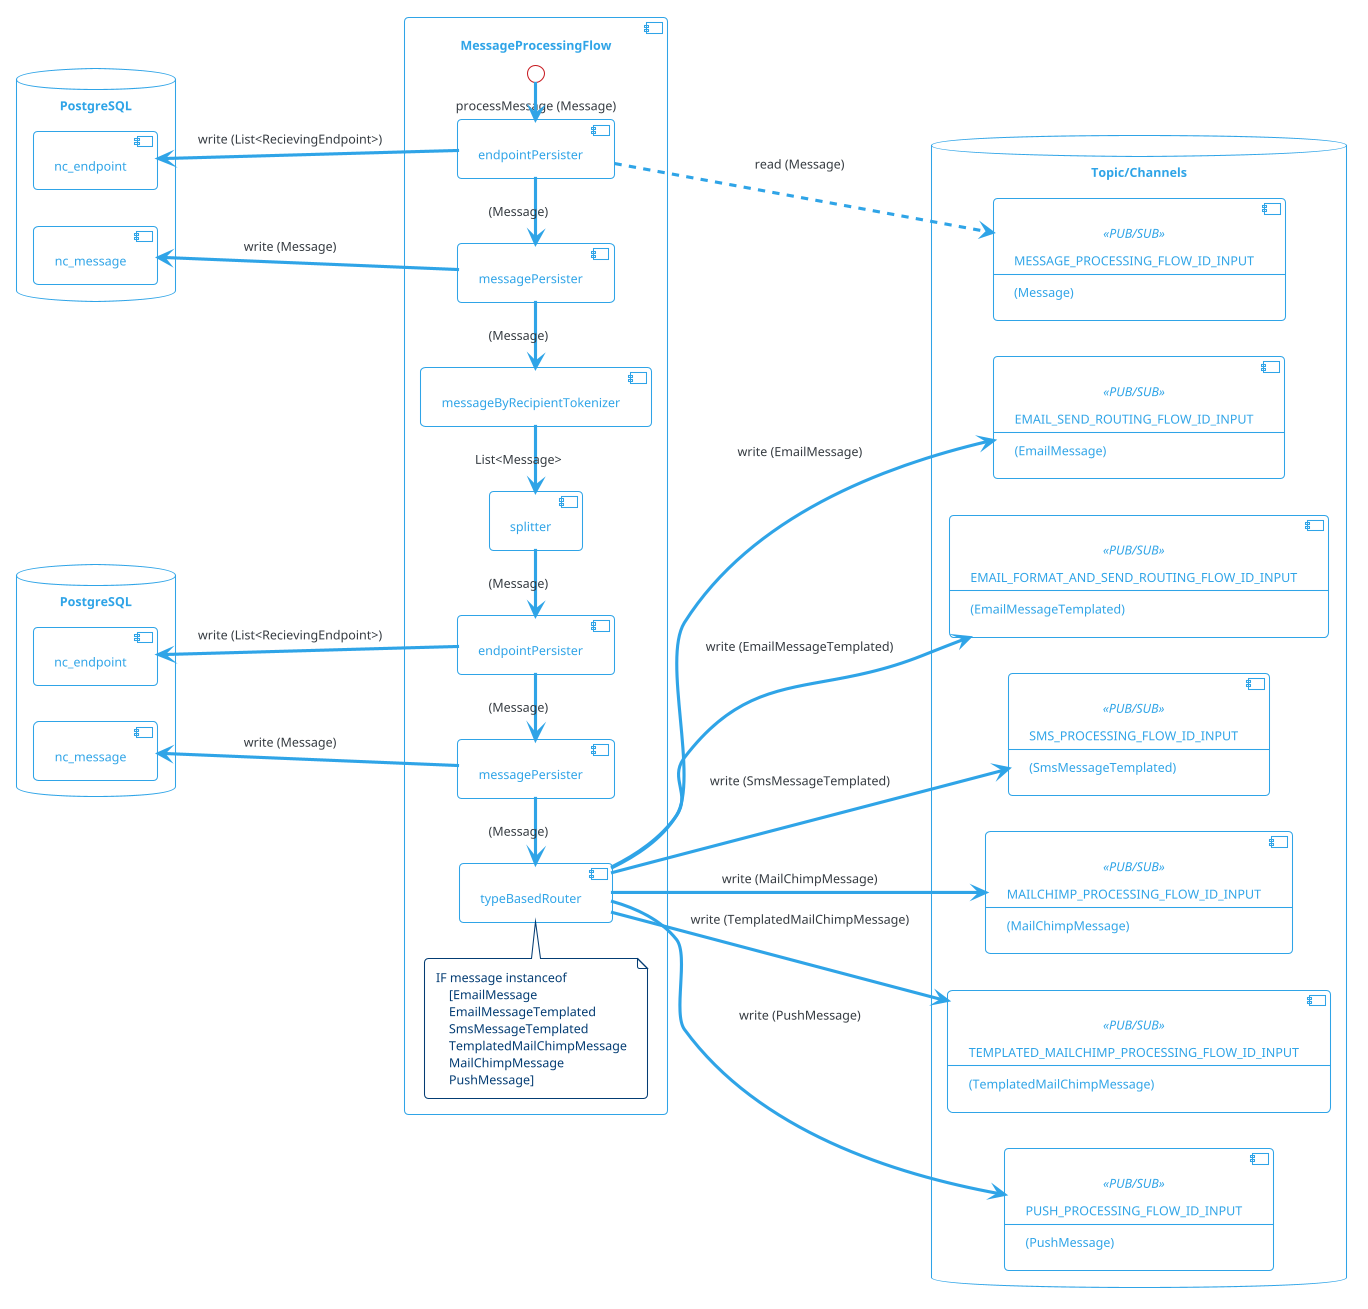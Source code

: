 @startuml

!theme cerulean-outline

left to right direction

skinparam backgroundcolor White
skinparam component {
    backgroundColor<<user defined>> LightGray
}

database "PostgreSQL" as pg1 {
    [nc_message]
    [nc_endpoint]
}

database "PostgreSQL" as pg2 {
    [nc_message] as nc_message2
    [nc_endpoint] as nc_endpoint2
}

database "Topic/Channels" {
    component MESSAGE_PROCESSING_FLOW_ID_INPUT<<PUB/SUB>>[
        MESSAGE_PROCESSING_FLOW_ID_INPUT
        --
        (Message)
    ]

    component EMAIL_SEND_ROUTING_FLOW_ID_INPUT<<PUB/SUB>>[
        EMAIL_SEND_ROUTING_FLOW_ID_INPUT
        --
        (EmailMessage)   
    ]

    component EMAIL_FORMAT_AND_SEND_ROUTING_FLOW_ID_INPUT<<PUB/SUB>>[
        EMAIL_FORMAT_AND_SEND_ROUTING_FLOW_ID_INPUT
        --
        (EmailMessageTemplated)
    ]

    component SMS_PROCESSING_FLOW_ID_INPUT<<PUB/SUB>>[
        SMS_PROCESSING_FLOW_ID_INPUT
        --
        (SmsMessageTemplated)
    ]

    component MAILCHIMP_PROCESSING_FLOW_ID_INPUT<<PUB/SUB>>[
        MAILCHIMP_PROCESSING_FLOW_ID_INPUT
        --
        (MailChimpMessage)
    ]
    
    component TEMPLATED_MAILCHIMP_PROCESSING_FLOW_ID_INPUT<<PUB/SUB>>[
        TEMPLATED_MAILCHIMP_PROCESSING_FLOW_ID_INPUT
        --
        (TemplatedMailChimpMessage)
    ]
    
    component PUSH_PROCESSING_FLOW_ID_INPUT<<PUB/SUB>>[
        PUSH_PROCESSING_FLOW_ID_INPUT
        --
        (PushMessage)
    ]
}

component "MessageProcessingFlow" {
    [endpointPersister] as endpointPersister1
    [messagePersister] as messagePersister1
    [messageByRecipientTokenizer]
    [splitter]
    [endpointPersister] as endpointPersister2
    [messagePersister] as messagePersister2
    [typeBasedRouter]

    note top of typeBasedRouter 
    IF message instanceof  
        [EmailMessage
        EmailMessageTemplated
        SmsMessageTemplated
        TemplatedMailChimpMessage
        MailChimpMessage
        PushMessage]
    end note  

    endpointPersister1 -l-> messagePersister1 : (Message)
    messagePersister1 -l-> messageByRecipientTokenizer : (Message)
    messageByRecipientTokenizer -l-> splitter : List<Message>
    splitter -l-> endpointPersister2 : (Message)
    endpointPersister2 -l-> messagePersister2: (Message)
    messagePersister2 -l--> typeBasedRouter: (Message)

    endpointPersister1 ..> MESSAGE_PROCESSING_FLOW_ID_INPUT : read (Message) 
    typeBasedRouter --> EMAIL_SEND_ROUTING_FLOW_ID_INPUT: write (EmailMessage)
    typeBasedRouter --> EMAIL_FORMAT_AND_SEND_ROUTING_FLOW_ID_INPUT: write (EmailMessageTemplated)
    typeBasedRouter --> SMS_PROCESSING_FLOW_ID_INPUT: write (SmsMessageTemplated)
    typeBasedRouter --> MAILCHIMP_PROCESSING_FLOW_ID_INPUT: write (MailChimpMessage)
    typeBasedRouter --> TEMPLATED_MAILCHIMP_PROCESSING_FLOW_ID_INPUT: write (TemplatedMailChimpMessage)
    typeBasedRouter --> PUSH_PROCESSING_FLOW_ID_INPUT: write (PushMessage)

    messagePersister2 -u-> nc_message2: write (Message)
    endpointPersister2 -u-> nc_endpoint2: write (List<RecievingEndpoint>)
    
    messagePersister1 -u-> nc_message: write (Message)
    endpointPersister1 -u-> nc_endpoint: write (List<RecievingEndpoint>)


    interface "processMessage (Message)" as processMessage  
    processMessage -l-> endpointPersister1
}


@enduml